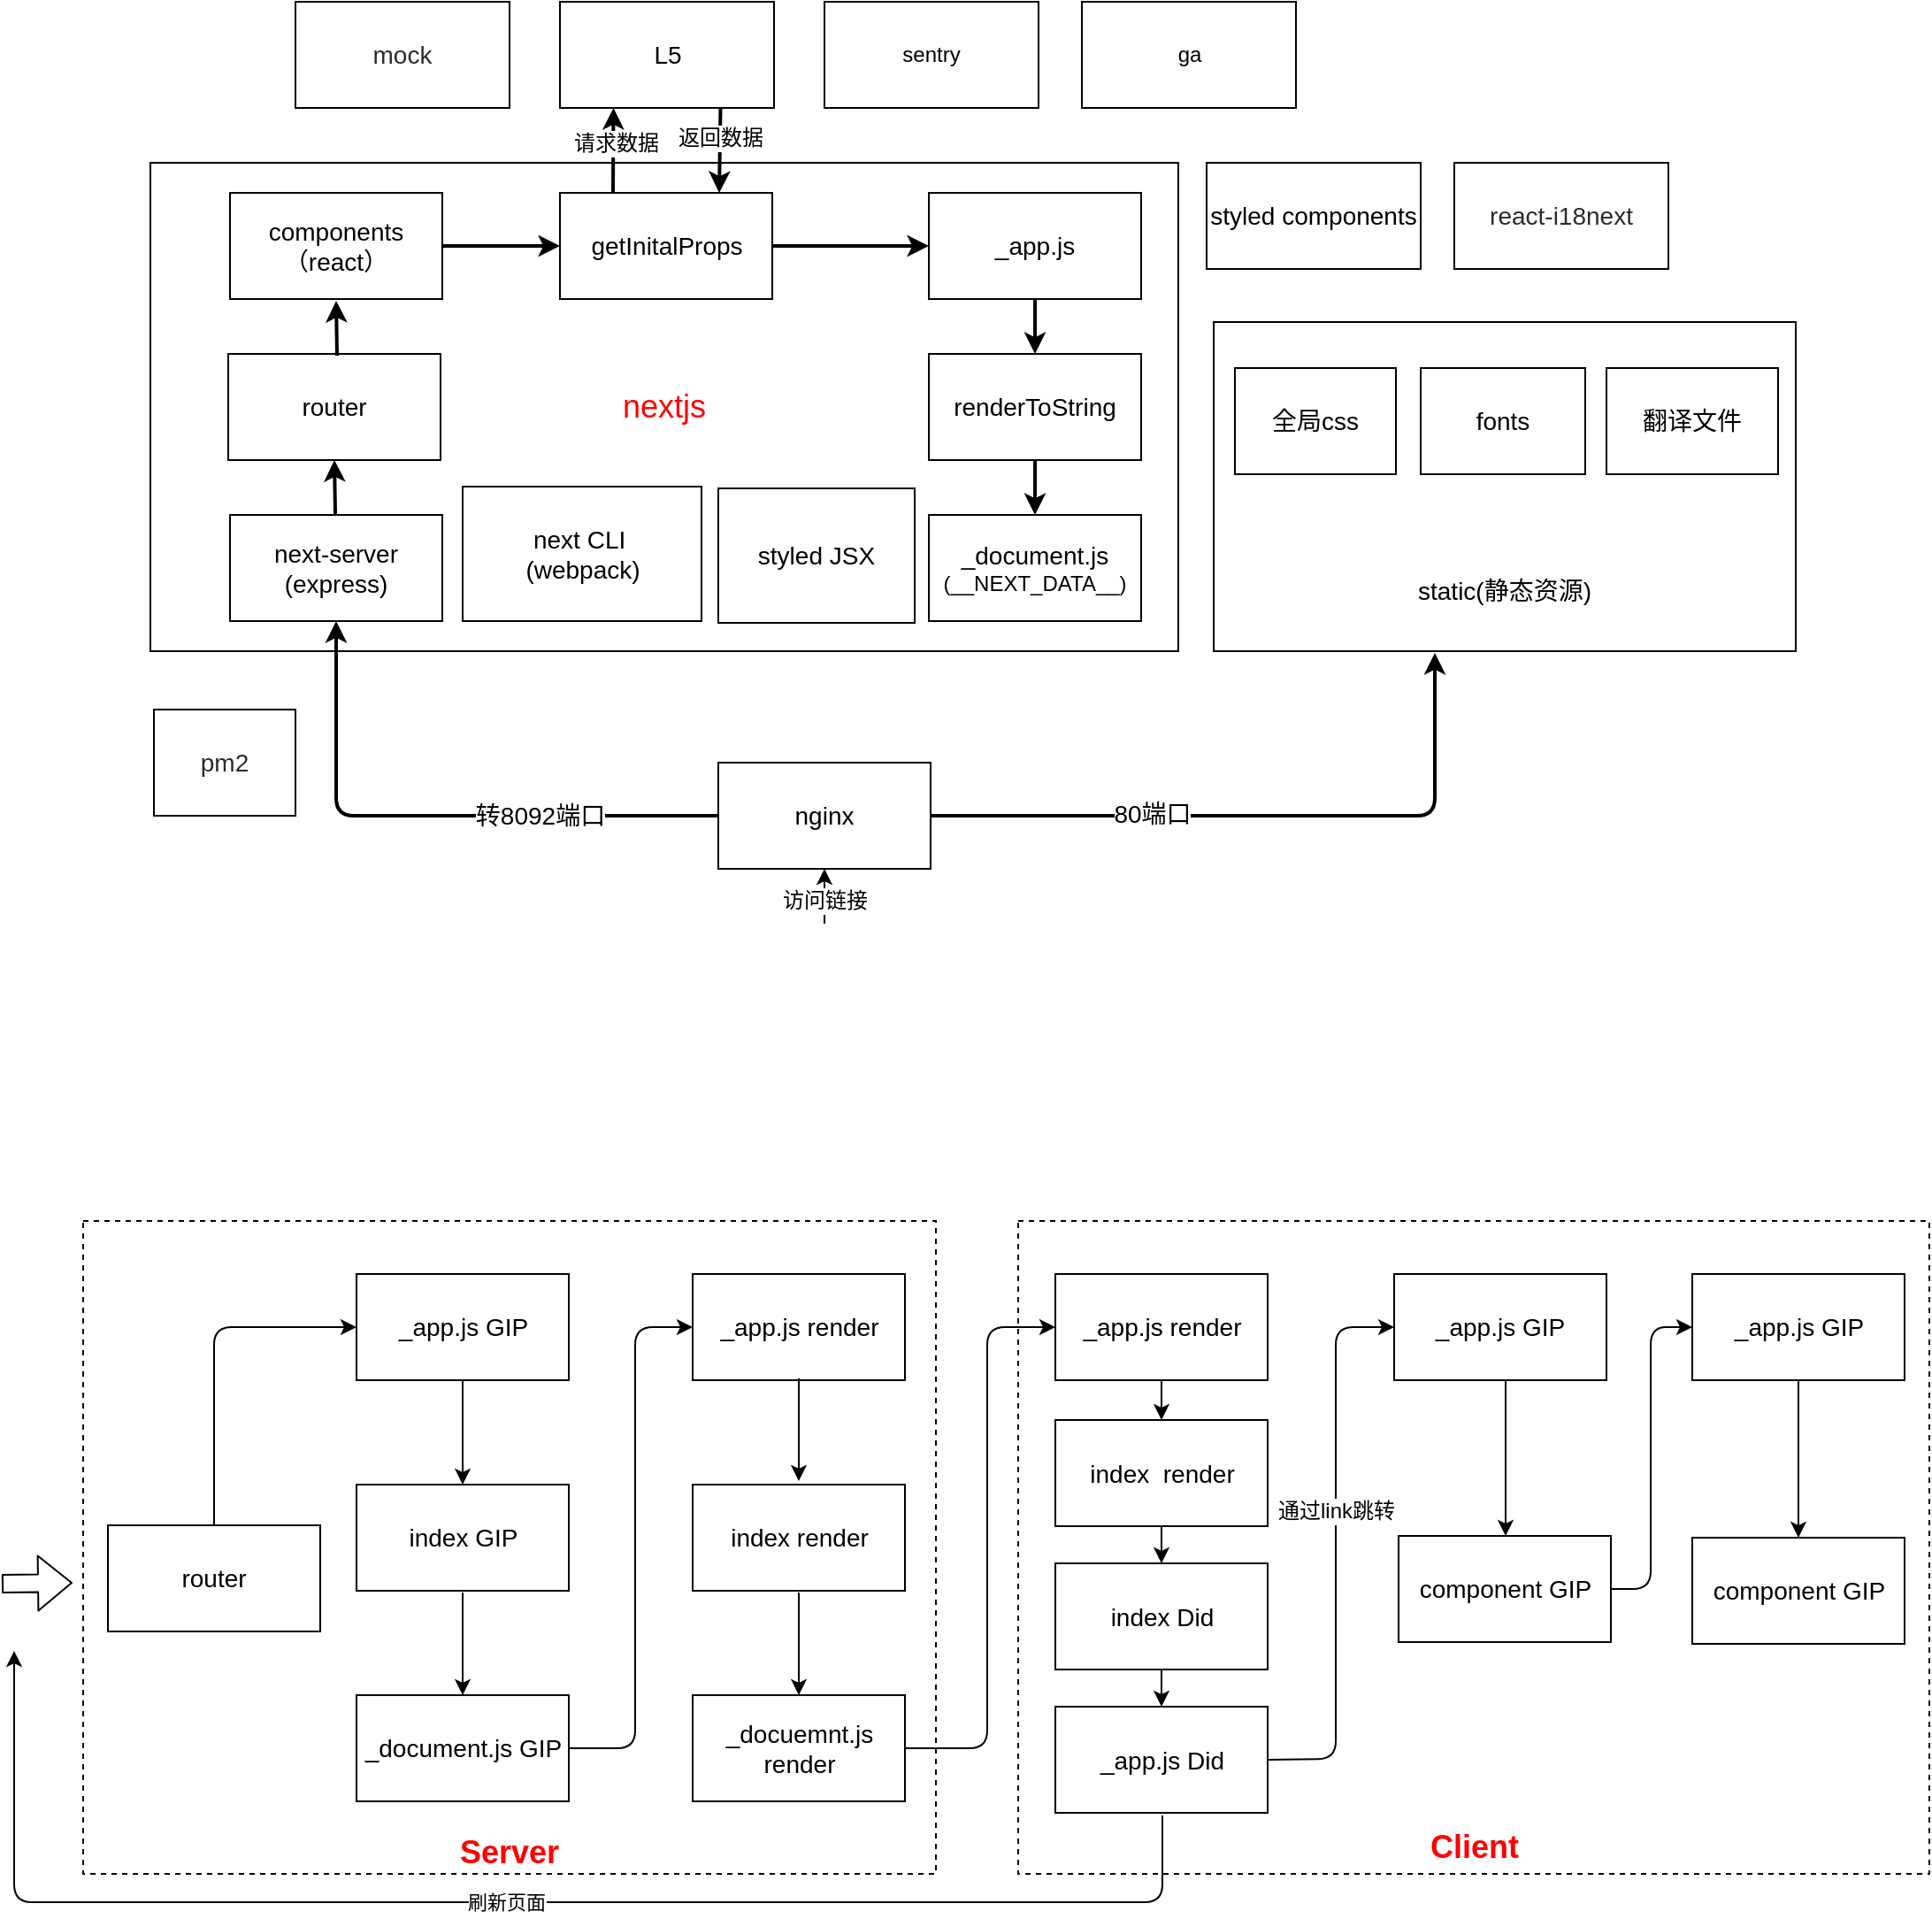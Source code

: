 <mxfile version="11.0.7" type="github"><diagram id="yrwFZAALMLEYpF8rsA4R" name="Page-1"><mxGraphModel dx="1099" dy="648" grid="0" gridSize="10" guides="1" tooltips="1" connect="1" arrows="1" fold="1" page="1" pageScale="1.5" pageWidth="827" pageHeight="1169" math="0" shadow="0"><root><mxCell id="0"/><mxCell id="1" parent="0"/><mxCell id="HFbTe754PQWgXcVJ54lF-38" value="&lt;b&gt;&lt;font color=&quot;#ff0000&quot;&gt;&lt;br&gt;&lt;br&gt;&lt;br&gt;&lt;br&gt;&lt;br&gt;&lt;br&gt;&lt;br&gt;&lt;br&gt;&lt;br&gt;&lt;br&gt;&lt;br&gt;&lt;br&gt;&lt;br&gt;&lt;br&gt;&lt;br&gt;&lt;br&gt;&lt;br&gt;&lt;br&gt;&lt;br&gt;&lt;br&gt;&lt;br&gt;&lt;br&gt;&lt;font style=&quot;font-size: 18px&quot;&gt;&lt;br&gt;Client&lt;/font&gt;&lt;/font&gt;&lt;/b&gt;" style="rounded=0;whiteSpace=wrap;html=1;dashed=1;" parent="1" vertex="1"><mxGeometry x="613.5" y="698" width="515" height="369" as="geometry"/></mxCell><mxCell id="HFbTe754PQWgXcVJ54lF-37" value="&lt;font color=&quot;#ff0000&quot; style=&quot;font-size: 18px&quot;&gt;&lt;br&gt;&lt;br&gt;&lt;br&gt;&lt;br&gt;&lt;br&gt;&lt;br&gt;&lt;br&gt;&lt;br&gt;&lt;br&gt;&lt;br&gt;&lt;br&gt;&lt;br&gt;&lt;br&gt;&lt;br&gt;&lt;br&gt;&lt;font&gt;&lt;b&gt;&lt;br&gt;Server&lt;/b&gt;&lt;/font&gt;&lt;/font&gt;" style="rounded=0;whiteSpace=wrap;html=1;dashed=1;" parent="1" vertex="1"><mxGeometry x="85" y="698" width="482" height="369" as="geometry"/></mxCell><mxCell id="fjasAtEGyfay4XgpQ-7l-1" value="&lt;font style=&quot;font-size: 18px&quot; color=&quot;#ff0000&quot;&gt;nextjs&lt;/font&gt;" style="rounded=0;whiteSpace=wrap;html=1;" parent="1" vertex="1"><mxGeometry x="123" y="100" width="581" height="276" as="geometry"/></mxCell><mxCell id="fjasAtEGyfay4XgpQ-7l-7" value="&lt;font style=&quot;font-size: 14px&quot;&gt;&lt;br&gt;&lt;br&gt;&lt;br&gt;&lt;br&gt;&lt;br&gt;&lt;br&gt;&lt;br&gt;static(静态资源)&lt;/font&gt;" style="rounded=0;whiteSpace=wrap;html=1;" parent="1" vertex="1"><mxGeometry x="724" y="190" width="329" height="186" as="geometry"/></mxCell><mxCell id="fjasAtEGyfay4XgpQ-7l-4" value="&lt;font style=&quot;font-size: 14px&quot;&gt;nginx&lt;/font&gt;" style="rounded=0;whiteSpace=wrap;html=1;" parent="1" vertex="1"><mxGeometry x="444" y="439" width="120" height="60" as="geometry"/></mxCell><mxCell id="fjasAtEGyfay4XgpQ-7l-5" value="&lt;font style=&quot;font-size: 14px&quot;&gt;fonts&lt;/font&gt;" style="rounded=0;whiteSpace=wrap;html=1;" parent="1" vertex="1"><mxGeometry x="841" y="216" width="93" height="60" as="geometry"/></mxCell><mxCell id="fjasAtEGyfay4XgpQ-7l-6" value="&lt;font style=&quot;font-size: 14px&quot;&gt;全局css&lt;/font&gt;" style="rounded=0;whiteSpace=wrap;html=1;" parent="1" vertex="1"><mxGeometry x="736" y="216" width="91" height="60" as="geometry"/></mxCell><mxCell id="fjasAtEGyfay4XgpQ-7l-8" value="&lt;font style=&quot;font-size: 14px&quot;&gt;翻译文件&lt;/font&gt;" style="rounded=0;whiteSpace=wrap;html=1;" parent="1" vertex="1"><mxGeometry x="946" y="216" width="97" height="60" as="geometry"/></mxCell><mxCell id="fjasAtEGyfay4XgpQ-7l-9" value="" style="endArrow=classic;html=1;strokeWidth=2;exitX=1;exitY=0.5;exitDx=0;exitDy=0;" parent="1" source="fjasAtEGyfay4XgpQ-7l-4" edge="1"><mxGeometry width="50" height="50" relative="1" as="geometry"><mxPoint x="564" y="500" as="sourcePoint"/><mxPoint x="849" y="377" as="targetPoint"/><Array as="points"><mxPoint x="849" y="469"/></Array></mxGeometry></mxCell><mxCell id="fjasAtEGyfay4XgpQ-7l-10" value="&lt;font style=&quot;font-size: 14px&quot;&gt;80端口&lt;/font&gt;" style="text;html=1;resizable=0;points=[];align=center;verticalAlign=middle;labelBackgroundColor=#ffffff;" parent="fjasAtEGyfay4XgpQ-7l-9" vertex="1" connectable="0"><mxGeometry x="0.085" y="1" relative="1" as="geometry"><mxPoint x="-80" as="offset"/></mxGeometry></mxCell><mxCell id="fjasAtEGyfay4XgpQ-7l-11" value="&lt;font style=&quot;font-size: 14px&quot;&gt;next-server&lt;br&gt;(express)&lt;/font&gt;" style="rounded=0;whiteSpace=wrap;html=1;" parent="1" vertex="1"><mxGeometry x="168" y="299" width="120" height="60" as="geometry"/></mxCell><mxCell id="fjasAtEGyfay4XgpQ-7l-12" value="" style="endArrow=classic;html=1;entryX=0.5;entryY=1;entryDx=0;entryDy=0;exitX=0;exitY=0.5;exitDx=0;exitDy=0;strokeWidth=2;" parent="1" source="fjasAtEGyfay4XgpQ-7l-4" target="fjasAtEGyfay4XgpQ-7l-11" edge="1"><mxGeometry width="50" height="50" relative="1" as="geometry"><mxPoint x="537" y="467" as="sourcePoint"/><mxPoint x="587" y="427" as="targetPoint"/><Array as="points"><mxPoint x="228" y="469"/></Array></mxGeometry></mxCell><mxCell id="fjasAtEGyfay4XgpQ-7l-14" value="&lt;font style=&quot;font-size: 14px&quot;&gt;转8092端口&lt;/font&gt;" style="text;html=1;resizable=0;points=[];align=center;verticalAlign=middle;labelBackgroundColor=#ffffff;" parent="fjasAtEGyfay4XgpQ-7l-12" vertex="1" connectable="0"><mxGeometry x="-0.063" relative="1" as="geometry"><mxPoint x="51" as="offset"/></mxGeometry></mxCell><mxCell id="fjasAtEGyfay4XgpQ-7l-13" value="" style="endArrow=classic;html=1;entryX=0.5;entryY=1;entryDx=0;entryDy=0;" parent="1" target="fjasAtEGyfay4XgpQ-7l-4" edge="1"><mxGeometry width="50" height="50" relative="1" as="geometry"><mxPoint x="504" y="530" as="sourcePoint"/><mxPoint x="536" y="532" as="targetPoint"/></mxGeometry></mxCell><mxCell id="fjasAtEGyfay4XgpQ-7l-51" value="访问链接" style="text;html=1;resizable=0;points=[];align=center;verticalAlign=middle;labelBackgroundColor=#ffffff;" parent="fjasAtEGyfay4XgpQ-7l-13" vertex="1" connectable="0"><mxGeometry x="-0.161" relative="1" as="geometry"><mxPoint as="offset"/></mxGeometry></mxCell><mxCell id="fjasAtEGyfay4XgpQ-7l-15" value="&lt;span style=&quot;font-size: 14px&quot;&gt;router&lt;/span&gt;" style="rounded=0;whiteSpace=wrap;html=1;" parent="1" vertex="1"><mxGeometry x="167" y="208" width="120" height="60" as="geometry"/></mxCell><mxCell id="fjasAtEGyfay4XgpQ-7l-17" value="&lt;font style=&quot;font-size: 14px&quot;&gt;components&lt;br&gt;（react）&lt;br&gt;&lt;/font&gt;" style="rounded=0;whiteSpace=wrap;html=1;" parent="1" vertex="1"><mxGeometry x="168" y="117" width="120" height="60" as="geometry"/></mxCell><mxCell id="fjasAtEGyfay4XgpQ-7l-19" value="&lt;font style=&quot;font-size: 14px&quot;&gt;L5&lt;/font&gt;" style="rounded=0;whiteSpace=wrap;html=1;" parent="1" vertex="1"><mxGeometry x="354.5" y="9" width="121" height="60" as="geometry"/></mxCell><mxCell id="fjasAtEGyfay4XgpQ-7l-24" value="&lt;font style=&quot;font-size: 14px&quot;&gt;getInitalProps&lt;/font&gt;" style="rounded=0;whiteSpace=wrap;html=1;" parent="1" vertex="1"><mxGeometry x="354.5" y="117" width="120" height="60" as="geometry"/></mxCell><mxCell id="fjasAtEGyfay4XgpQ-7l-28" value="&lt;span style=&quot;font-size: 14px&quot;&gt;renderToString&lt;/span&gt;" style="rounded=0;whiteSpace=wrap;html=1;" parent="1" vertex="1"><mxGeometry x="563" y="208" width="120" height="60" as="geometry"/></mxCell><mxCell id="fjasAtEGyfay4XgpQ-7l-29" value="&lt;font style=&quot;font-size: 14px&quot;&gt;_app.js&lt;/font&gt;" style="rounded=0;whiteSpace=wrap;html=1;" parent="1" vertex="1"><mxGeometry x="563" y="117" width="120" height="60" as="geometry"/></mxCell><mxCell id="fjasAtEGyfay4XgpQ-7l-30" value="&lt;font&gt;&lt;span style=&quot;font-size: 14px&quot;&gt;_document.js&lt;/span&gt;&lt;br&gt;&lt;font style=&quot;font-size: 12px&quot;&gt;(__NEXT_DATA__)&lt;/font&gt;&lt;br&gt;&lt;/font&gt;" style="rounded=0;whiteSpace=wrap;html=1;" parent="1" vertex="1"><mxGeometry x="563" y="299" width="120" height="60" as="geometry"/></mxCell><mxCell id="fjasAtEGyfay4XgpQ-7l-31" value="" style="endArrow=classic;html=1;strokeWidth=2;entryX=0.5;entryY=1;entryDx=0;entryDy=0;" parent="1" source="fjasAtEGyfay4XgpQ-7l-11" target="fjasAtEGyfay4XgpQ-7l-15" edge="1"><mxGeometry width="50" height="50" relative="1" as="geometry"><mxPoint x="197" y="318" as="sourcePoint"/><mxPoint x="247" y="268" as="targetPoint"/></mxGeometry></mxCell><mxCell id="fjasAtEGyfay4XgpQ-7l-32" value="" style="endArrow=classic;html=1;strokeWidth=2;" parent="1" edge="1"><mxGeometry width="50" height="50" relative="1" as="geometry"><mxPoint x="228.508" y="209" as="sourcePoint"/><mxPoint x="228" y="178" as="targetPoint"/></mxGeometry></mxCell><mxCell id="fjasAtEGyfay4XgpQ-7l-33" value="" style="endArrow=classic;html=1;strokeWidth=2;entryX=0;entryY=0.5;entryDx=0;entryDy=0;exitX=1;exitY=0.5;exitDx=0;exitDy=0;" parent="1" source="fjasAtEGyfay4XgpQ-7l-17" target="fjasAtEGyfay4XgpQ-7l-24" edge="1"><mxGeometry width="50" height="50" relative="1" as="geometry"><mxPoint x="247.508" y="319" as="sourcePoint"/><mxPoint x="247" y="288" as="targetPoint"/></mxGeometry></mxCell><mxCell id="fjasAtEGyfay4XgpQ-7l-34" value="" style="endArrow=classic;html=1;strokeWidth=2;entryX=0.25;entryY=1;entryDx=0;entryDy=0;exitX=0.25;exitY=0;exitDx=0;exitDy=0;" parent="1" source="fjasAtEGyfay4XgpQ-7l-24" target="fjasAtEGyfay4XgpQ-7l-19" edge="1"><mxGeometry width="50" height="50" relative="1" as="geometry"><mxPoint x="342" y="117" as="sourcePoint"/><mxPoint x="342" y="69" as="targetPoint"/></mxGeometry></mxCell><mxCell id="fjasAtEGyfay4XgpQ-7l-36" value="请求数据" style="text;html=1;resizable=0;points=[];align=center;verticalAlign=middle;labelBackgroundColor=#ffffff;" parent="fjasAtEGyfay4XgpQ-7l-34" vertex="1" connectable="0"><mxGeometry x="0.167" y="-1" relative="1" as="geometry"><mxPoint as="offset"/></mxGeometry></mxCell><mxCell id="fjasAtEGyfay4XgpQ-7l-35" value="" style="endArrow=classic;html=1;strokeWidth=2;entryX=0.75;entryY=0;entryDx=0;entryDy=0;exitX=0.75;exitY=1;exitDx=0;exitDy=0;" parent="1" source="fjasAtEGyfay4XgpQ-7l-19" target="fjasAtEGyfay4XgpQ-7l-24" edge="1"><mxGeometry width="50" height="50" relative="1" as="geometry"><mxPoint x="267.508" y="339" as="sourcePoint"/><mxPoint x="267" y="308" as="targetPoint"/></mxGeometry></mxCell><mxCell id="fjasAtEGyfay4XgpQ-7l-37" value="返回数据" style="text;html=1;resizable=0;points=[];align=center;verticalAlign=middle;labelBackgroundColor=#ffffff;" parent="fjasAtEGyfay4XgpQ-7l-35" vertex="1" connectable="0"><mxGeometry x="-0.292" relative="1" as="geometry"><mxPoint as="offset"/></mxGeometry></mxCell><mxCell id="fjasAtEGyfay4XgpQ-7l-38" value="" style="endArrow=classic;html=1;strokeWidth=2;entryX=0;entryY=0.5;entryDx=0;entryDy=0;exitX=1;exitY=0.5;exitDx=0;exitDy=0;" parent="1" source="fjasAtEGyfay4XgpQ-7l-24" target="fjasAtEGyfay4XgpQ-7l-29" edge="1"><mxGeometry width="50" height="50" relative="1" as="geometry"><mxPoint x="277.508" y="349" as="sourcePoint"/><mxPoint x="277" y="318" as="targetPoint"/></mxGeometry></mxCell><mxCell id="fjasAtEGyfay4XgpQ-7l-39" value="" style="endArrow=classic;html=1;strokeWidth=2;entryX=0.5;entryY=0;entryDx=0;entryDy=0;exitX=0.5;exitY=1;exitDx=0;exitDy=0;" parent="1" source="fjasAtEGyfay4XgpQ-7l-29" target="fjasAtEGyfay4XgpQ-7l-28" edge="1"><mxGeometry width="50" height="50" relative="1" as="geometry"><mxPoint x="445" y="157" as="sourcePoint"/><mxPoint x="471" y="157" as="targetPoint"/></mxGeometry></mxCell><mxCell id="fjasAtEGyfay4XgpQ-7l-40" value="" style="endArrow=classic;html=1;strokeWidth=2;entryX=0.5;entryY=0;entryDx=0;entryDy=0;exitX=0.5;exitY=1;exitDx=0;exitDy=0;" parent="1" source="fjasAtEGyfay4XgpQ-7l-28" target="fjasAtEGyfay4XgpQ-7l-30" edge="1"><mxGeometry width="50" height="50" relative="1" as="geometry"><mxPoint x="455" y="167" as="sourcePoint"/><mxPoint x="481" y="167" as="targetPoint"/></mxGeometry></mxCell><mxCell id="fjasAtEGyfay4XgpQ-7l-41" value="&lt;font style=&quot;font-size: 14px&quot;&gt;next CLI&amp;nbsp; &lt;br&gt;(webpack)&lt;/font&gt;" style="rounded=0;whiteSpace=wrap;html=1;" parent="1" vertex="1"><mxGeometry x="299.5" y="283" width="135" height="76" as="geometry"/></mxCell><mxCell id="fjasAtEGyfay4XgpQ-7l-42" value="&lt;span style=&quot;font-size: 14px&quot;&gt;styled JSX&lt;/span&gt;" style="rounded=0;whiteSpace=wrap;html=1;" parent="1" vertex="1"><mxGeometry x="444" y="284" width="111" height="76" as="geometry"/></mxCell><mxCell id="fjasAtEGyfay4XgpQ-7l-43" value="sentry" style="rounded=0;whiteSpace=wrap;html=1;" parent="1" vertex="1"><mxGeometry x="504" y="9" width="121" height="60" as="geometry"/></mxCell><mxCell id="fjasAtEGyfay4XgpQ-7l-44" value="&lt;span style=&quot;font-size: 14px&quot;&gt;styled components&lt;/span&gt;" style="rounded=0;whiteSpace=wrap;html=1;" parent="1" vertex="1"><mxGeometry x="720" y="100" width="121" height="60" as="geometry"/></mxCell><mxCell id="fjasAtEGyfay4XgpQ-7l-45" value="&lt;font color=&quot;#2b2b2b&quot;&gt;&lt;span style=&quot;font-size: 14px ; white-space: pre-wrap ; background-color: rgb(255 , 255 , 255)&quot;&gt;mock&lt;/span&gt;&lt;/font&gt;" style="rounded=0;whiteSpace=wrap;html=1;" parent="1" vertex="1"><mxGeometry x="205" y="9" width="121" height="60" as="geometry"/></mxCell><mxCell id="fjasAtEGyfay4XgpQ-7l-46" value="&lt;font color=&quot;#2b2b2b&quot;&gt;&lt;span style=&quot;font-size: 14px ; white-space: pre-wrap ; background-color: rgb(255 , 255 , 255)&quot;&gt;react-i18next&lt;/span&gt;&lt;/font&gt;" style="rounded=0;whiteSpace=wrap;html=1;" parent="1" vertex="1"><mxGeometry x="860" y="100" width="121" height="60" as="geometry"/></mxCell><mxCell id="fjasAtEGyfay4XgpQ-7l-47" value="&lt;font color=&quot;#2b2b2b&quot;&gt;&lt;span style=&quot;font-size: 14px ; white-space: pre-wrap ; background-color: rgb(255 , 255 , 255)&quot;&gt;pm2&lt;/span&gt;&lt;/font&gt;" style="rounded=0;whiteSpace=wrap;html=1;" parent="1" vertex="1"><mxGeometry x="125" y="409" width="80" height="60" as="geometry"/></mxCell><mxCell id="fjasAtEGyfay4XgpQ-7l-49" value="ga" style="rounded=0;whiteSpace=wrap;html=1;" parent="1" vertex="1"><mxGeometry x="649.5" y="9" width="121" height="60" as="geometry"/></mxCell><mxCell id="HFbTe754PQWgXcVJ54lF-2" value="" style="shape=flexArrow;endArrow=classic;html=1;" parent="1" edge="1"><mxGeometry width="50" height="50" relative="1" as="geometry"><mxPoint x="39" y="903" as="sourcePoint"/><mxPoint x="79" y="902.5" as="targetPoint"/></mxGeometry></mxCell><mxCell id="HFbTe754PQWgXcVJ54lF-4" value="&lt;font style=&quot;font-size: 14px&quot;&gt;router&lt;/font&gt;" style="rounded=0;whiteSpace=wrap;html=1;" parent="1" vertex="1"><mxGeometry x="99" y="870" width="120" height="60" as="geometry"/></mxCell><mxCell id="HFbTe754PQWgXcVJ54lF-6" value="&lt;span style=&quot;font-size: 14px&quot;&gt;_app.js GIP&lt;/span&gt;" style="rounded=0;whiteSpace=wrap;html=1;" parent="1" vertex="1"><mxGeometry x="239.5" y="728" width="120" height="60" as="geometry"/></mxCell><mxCell id="HFbTe754PQWgXcVJ54lF-7" value="&lt;span style=&quot;font-size: 14px&quot;&gt;_document.js GIP&lt;/span&gt;" style="rounded=0;whiteSpace=wrap;html=1;" parent="1" vertex="1"><mxGeometry x="239.5" y="966" width="120" height="60" as="geometry"/></mxCell><mxCell id="HFbTe754PQWgXcVJ54lF-8" value="&lt;span style=&quot;font-size: 14px&quot;&gt;index GIP&lt;/span&gt;" style="rounded=0;whiteSpace=wrap;html=1;" parent="1" vertex="1"><mxGeometry x="239.5" y="847" width="120" height="60" as="geometry"/></mxCell><mxCell id="HFbTe754PQWgXcVJ54lF-9" value="&lt;span style=&quot;font-size: 14px&quot;&gt;_app.js render&lt;/span&gt;" style="rounded=0;whiteSpace=wrap;html=1;" parent="1" vertex="1"><mxGeometry x="429.5" y="728" width="120" height="60" as="geometry"/></mxCell><mxCell id="HFbTe754PQWgXcVJ54lF-10" value="&lt;span style=&quot;font-size: 14px&quot;&gt;index&lt;/span&gt;&lt;span style=&quot;font-size: 14px&quot;&gt;&amp;nbsp;render&lt;/span&gt;" style="rounded=0;whiteSpace=wrap;html=1;" parent="1" vertex="1"><mxGeometry x="429.5" y="847" width="120" height="60" as="geometry"/></mxCell><mxCell id="HFbTe754PQWgXcVJ54lF-11" value="&lt;span style=&quot;font-size: 14px&quot;&gt;_docuemnt.js render&lt;/span&gt;" style="rounded=0;whiteSpace=wrap;html=1;" parent="1" vertex="1"><mxGeometry x="429.5" y="966" width="120" height="60" as="geometry"/></mxCell><mxCell id="HFbTe754PQWgXcVJ54lF-12" value="" style="endArrow=classic;html=1;exitX=0.5;exitY=0;exitDx=0;exitDy=0;entryX=0;entryY=0.5;entryDx=0;entryDy=0;" parent="1" source="HFbTe754PQWgXcVJ54lF-4" target="HFbTe754PQWgXcVJ54lF-6" edge="1"><mxGeometry width="50" height="50" relative="1" as="geometry"><mxPoint x="134.5" y="829" as="sourcePoint"/><mxPoint x="184.5" y="779" as="targetPoint"/><Array as="points"><mxPoint x="159" y="758"/></Array></mxGeometry></mxCell><mxCell id="HFbTe754PQWgXcVJ54lF-13" value="" style="endArrow=classic;html=1;entryX=0.5;entryY=0;entryDx=0;entryDy=0;exitX=0.5;exitY=1;exitDx=0;exitDy=0;" parent="1" source="HFbTe754PQWgXcVJ54lF-6" target="HFbTe754PQWgXcVJ54lF-8" edge="1"><mxGeometry width="50" height="50" relative="1" as="geometry"><mxPoint x="227" y="846" as="sourcePoint"/><mxPoint x="277" y="796" as="targetPoint"/></mxGeometry></mxCell><mxCell id="HFbTe754PQWgXcVJ54lF-14" value="" style="endArrow=classic;html=1;entryX=0.5;entryY=0;entryDx=0;entryDy=0;exitX=0.5;exitY=1;exitDx=0;exitDy=0;" parent="1" edge="1"><mxGeometry width="50" height="50" relative="1" as="geometry"><mxPoint x="299.5" y="908" as="sourcePoint"/><mxPoint x="299.5" y="966" as="targetPoint"/></mxGeometry></mxCell><mxCell id="HFbTe754PQWgXcVJ54lF-15" value="" style="endArrow=classic;html=1;entryX=0;entryY=0.5;entryDx=0;entryDy=0;exitX=1;exitY=0.5;exitDx=0;exitDy=0;" parent="1" source="HFbTe754PQWgXcVJ54lF-7" target="HFbTe754PQWgXcVJ54lF-9" edge="1"><mxGeometry width="50" height="50" relative="1" as="geometry"><mxPoint x="386" y="1046" as="sourcePoint"/><mxPoint x="456.711" y="996" as="targetPoint"/><Array as="points"><mxPoint x="397" y="996"/><mxPoint x="397" y="864"/><mxPoint x="397" y="758"/></Array></mxGeometry></mxCell><mxCell id="HFbTe754PQWgXcVJ54lF-16" value="" style="endArrow=classic;html=1;entryX=0.5;entryY=0;entryDx=0;entryDy=0;exitX=0.5;exitY=1;exitDx=0;exitDy=0;" parent="1" edge="1"><mxGeometry width="50" height="50" relative="1" as="geometry"><mxPoint x="489.5" y="787" as="sourcePoint"/><mxPoint x="489.5" y="845" as="targetPoint"/></mxGeometry></mxCell><mxCell id="HFbTe754PQWgXcVJ54lF-17" value="" style="endArrow=classic;html=1;entryX=0.5;entryY=0;entryDx=0;entryDy=0;exitX=0.5;exitY=1;exitDx=0;exitDy=0;" parent="1" edge="1"><mxGeometry width="50" height="50" relative="1" as="geometry"><mxPoint x="489.5" y="908" as="sourcePoint"/><mxPoint x="489.5" y="966" as="targetPoint"/></mxGeometry></mxCell><mxCell id="HFbTe754PQWgXcVJ54lF-18" value="&lt;span style=&quot;font-size: 14px&quot;&gt;_app.js render&lt;/span&gt;" style="rounded=0;whiteSpace=wrap;html=1;" parent="1" vertex="1"><mxGeometry x="634.5" y="728" width="120" height="60" as="geometry"/></mxCell><mxCell id="HFbTe754PQWgXcVJ54lF-19" value="&lt;span style=&quot;font-size: 14px&quot;&gt;index&amp;nbsp;&amp;nbsp;&lt;/span&gt;&lt;span style=&quot;font-size: 14px&quot;&gt;render&lt;/span&gt;" style="rounded=0;whiteSpace=wrap;html=1;" parent="1" vertex="1"><mxGeometry x="634.5" y="810.5" width="120" height="60" as="geometry"/></mxCell><mxCell id="HFbTe754PQWgXcVJ54lF-20" value="&lt;span style=&quot;font-size: 14px&quot;&gt;index Did&lt;/span&gt;" style="rounded=0;whiteSpace=wrap;html=1;" parent="1" vertex="1"><mxGeometry x="634.5" y="891.5" width="120" height="60" as="geometry"/></mxCell><mxCell id="HFbTe754PQWgXcVJ54lF-21" value="&lt;span style=&quot;font-size: 14px&quot;&gt;_app.js Did&lt;/span&gt;" style="rounded=0;whiteSpace=wrap;html=1;" parent="1" vertex="1"><mxGeometry x="634.5" y="972.5" width="120" height="60" as="geometry"/></mxCell><mxCell id="HFbTe754PQWgXcVJ54lF-22" value="" style="endArrow=classic;html=1;entryX=0.5;entryY=0;entryDx=0;entryDy=0;exitX=0.5;exitY=1;exitDx=0;exitDy=0;" parent="1" source="HFbTe754PQWgXcVJ54lF-18" target="HFbTe754PQWgXcVJ54lF-19" edge="1"><mxGeometry width="50" height="50" relative="1" as="geometry"><mxPoint x="536" y="798" as="sourcePoint"/><mxPoint x="536" y="856" as="targetPoint"/></mxGeometry></mxCell><mxCell id="HFbTe754PQWgXcVJ54lF-25" value="" style="endArrow=classic;html=1;entryX=0.5;entryY=0;entryDx=0;entryDy=0;exitX=0.5;exitY=1;exitDx=0;exitDy=0;" parent="1" source="HFbTe754PQWgXcVJ54lF-19" target="HFbTe754PQWgXcVJ54lF-20" edge="1"><mxGeometry width="50" height="50" relative="1" as="geometry"><mxPoint x="755" y="871" as="sourcePoint"/><mxPoint x="765" y="820" as="targetPoint"/></mxGeometry></mxCell><mxCell id="HFbTe754PQWgXcVJ54lF-26" value="" style="endArrow=classic;html=1;entryX=0.5;entryY=0;entryDx=0;entryDy=0;exitX=0.5;exitY=1;exitDx=0;exitDy=0;" parent="1" source="HFbTe754PQWgXcVJ54lF-20" target="HFbTe754PQWgXcVJ54lF-21" edge="1"><mxGeometry width="50" height="50" relative="1" as="geometry"><mxPoint x="755" y="954" as="sourcePoint"/><mxPoint x="775" y="830" as="targetPoint"/></mxGeometry></mxCell><mxCell id="HFbTe754PQWgXcVJ54lF-27" value="" style="endArrow=classic;html=1;entryX=0;entryY=0.5;entryDx=0;entryDy=0;exitX=1;exitY=0.5;exitDx=0;exitDy=0;" parent="1" source="HFbTe754PQWgXcVJ54lF-11" target="HFbTe754PQWgXcVJ54lF-18" edge="1"><mxGeometry width="50" height="50" relative="1" as="geometry"><mxPoint x="535.5" y="918" as="sourcePoint"/><mxPoint x="535.5" y="976" as="targetPoint"/><Array as="points"><mxPoint x="596" y="996"/><mxPoint x="596" y="758"/></Array></mxGeometry></mxCell><mxCell id="HFbTe754PQWgXcVJ54lF-29" value="&lt;span style=&quot;font-size: 14px&quot;&gt;_app.js GIP&lt;/span&gt;" style="rounded=0;whiteSpace=wrap;html=1;" parent="1" vertex="1"><mxGeometry x="826" y="728" width="120" height="60" as="geometry"/></mxCell><mxCell id="HFbTe754PQWgXcVJ54lF-30" value="&lt;span style=&quot;font-size: 14px&quot;&gt;component GIP&lt;/span&gt;" style="rounded=0;whiteSpace=wrap;html=1;" parent="1" vertex="1"><mxGeometry x="828.5" y="876" width="120" height="60" as="geometry"/></mxCell><mxCell id="HFbTe754PQWgXcVJ54lF-31" value="&lt;span style=&quot;font-size: 14px&quot;&gt;_app.js GIP&lt;/span&gt;" style="rounded=0;whiteSpace=wrap;html=1;" parent="1" vertex="1"><mxGeometry x="994.5" y="728" width="120" height="60" as="geometry"/></mxCell><mxCell id="HFbTe754PQWgXcVJ54lF-32" value="&lt;span style=&quot;font-size: 14px&quot;&gt;component GIP&lt;/span&gt;" style="rounded=0;whiteSpace=wrap;html=1;" parent="1" vertex="1"><mxGeometry x="994.5" y="877" width="120" height="60" as="geometry"/></mxCell><mxCell id="HFbTe754PQWgXcVJ54lF-33" value="" style="endArrow=classic;html=1;exitX=1;exitY=0.5;exitDx=0;exitDy=0;entryX=0;entryY=0.5;entryDx=0;entryDy=0;" parent="1" source="HFbTe754PQWgXcVJ54lF-21" target="HFbTe754PQWgXcVJ54lF-29" edge="1"><mxGeometry width="50" height="50" relative="1" as="geometry"><mxPoint x="822" y="1016" as="sourcePoint"/><mxPoint x="872" y="882" as="targetPoint"/><Array as="points"><mxPoint x="793" y="1002"/><mxPoint x="793" y="758"/></Array></mxGeometry></mxCell><mxCell id="HFbTe754PQWgXcVJ54lF-35" value="通过link跳转" style="text;html=1;resizable=0;points=[];align=center;verticalAlign=middle;labelBackgroundColor=#ffffff;" parent="HFbTe754PQWgXcVJ54lF-33" vertex="1" connectable="0"><mxGeometry x="0.131" relative="1" as="geometry"><mxPoint as="offset"/></mxGeometry></mxCell><mxCell id="HFbTe754PQWgXcVJ54lF-39" value="" style="endArrow=classic;html=1;" parent="1" edge="1"><mxGeometry width="50" height="50" relative="1" as="geometry"><mxPoint x="889" y="788" as="sourcePoint"/><mxPoint x="889" y="876" as="targetPoint"/></mxGeometry></mxCell><mxCell id="HFbTe754PQWgXcVJ54lF-42" value="" style="endArrow=classic;html=1;entryX=0.5;entryY=0;entryDx=0;entryDy=0;exitX=0.5;exitY=1;exitDx=0;exitDy=0;" parent="1" source="HFbTe754PQWgXcVJ54lF-31" target="HFbTe754PQWgXcVJ54lF-32" edge="1"><mxGeometry width="50" height="50" relative="1" as="geometry"><mxPoint x="509.5" y="807" as="sourcePoint"/><mxPoint x="509.5" y="865" as="targetPoint"/></mxGeometry></mxCell><mxCell id="HFbTe754PQWgXcVJ54lF-43" value="" style="endArrow=classic;html=1;entryX=0;entryY=0.5;entryDx=0;entryDy=0;exitX=1;exitY=0.5;exitDx=0;exitDy=0;" parent="1" source="HFbTe754PQWgXcVJ54lF-30" target="HFbTe754PQWgXcVJ54lF-31" edge="1"><mxGeometry width="50" height="50" relative="1" as="geometry"><mxPoint x="1065" y="798" as="sourcePoint"/><mxPoint x="1065" y="887" as="targetPoint"/><Array as="points"><mxPoint x="971" y="906"/><mxPoint x="971" y="758"/></Array></mxGeometry></mxCell><mxCell id="HFbTe754PQWgXcVJ54lF-44" value="刷新页面" style="endArrow=classic;html=1;" parent="1" edge="1"><mxGeometry width="50" height="50" relative="1" as="geometry"><mxPoint x="695" y="1034" as="sourcePoint"/><mxPoint x="46" y="941" as="targetPoint"/><Array as="points"><mxPoint x="695" y="1083"/><mxPoint x="286" y="1083"/><mxPoint x="121" y="1083"/><mxPoint x="46" y="1083"/></Array></mxGeometry></mxCell></root></mxGraphModel></diagram></mxfile>
